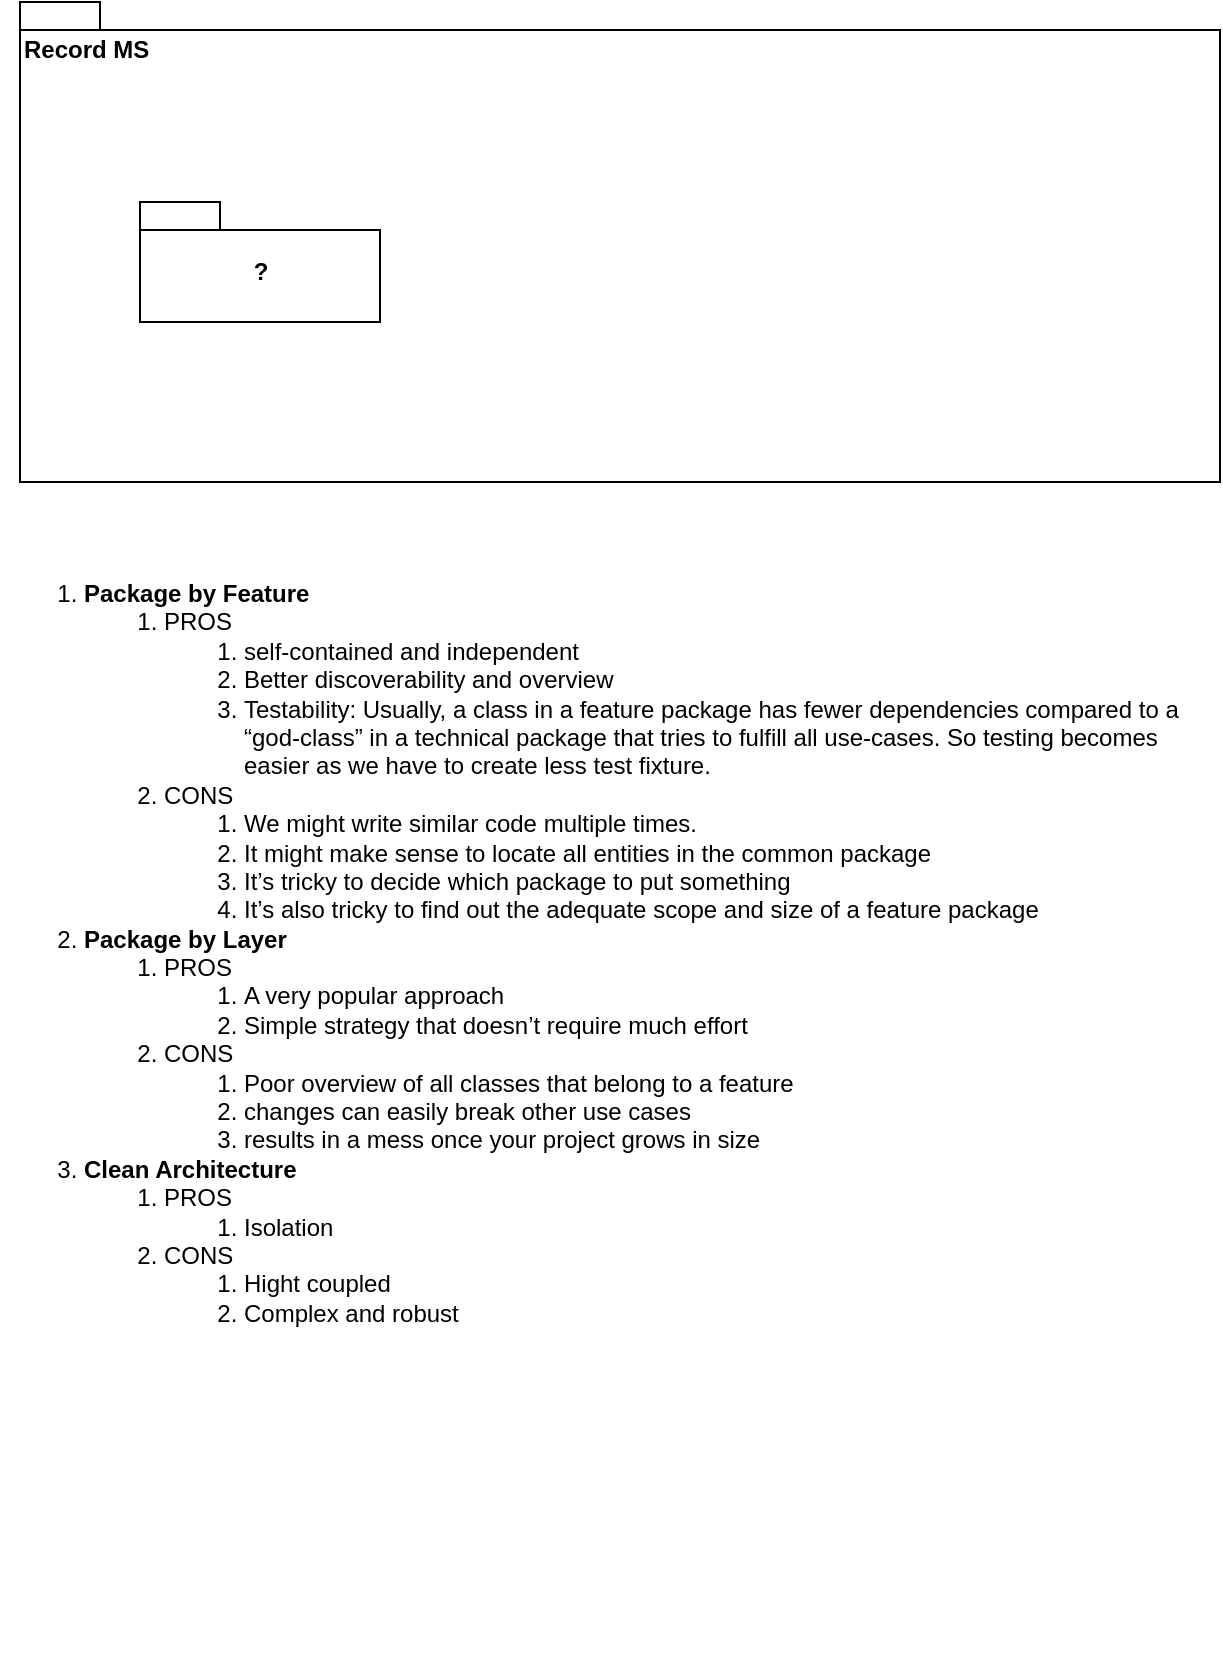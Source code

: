 <mxfile version="21.1.6" type="github">
  <diagram id="dIy_7yolNXo8ApJIttfb" name="Page-1">
    <mxGraphModel dx="1434" dy="769" grid="1" gridSize="10" guides="1" tooltips="1" connect="1" arrows="1" fold="1" page="1" pageScale="1" pageWidth="827" pageHeight="1169" math="0" shadow="0">
      <root>
        <mxCell id="0" />
        <mxCell id="1" parent="0" />
        <mxCell id="wq3zZg_m6Ostuyi_Egyb-2" value="&lt;ol&gt;&lt;li&gt;&lt;b&gt;Package by Feature&lt;/b&gt;&lt;/li&gt;&lt;ol&gt;&lt;li&gt;PROS&lt;/li&gt;&lt;ol&gt;&lt;li&gt;self-contained and independent&lt;br&gt;&lt;/li&gt;&lt;li&gt;Better discoverability and overview&lt;/li&gt;&lt;li&gt;Testability: Usually, a class in a feature package has fewer dependencies compared to a “god-class” in a technical package that tries to fulfill all use-cases. So testing becomes easier as we have to create less test fixture.&lt;br&gt;&lt;/li&gt;&lt;/ol&gt;&lt;li&gt;CONS&lt;/li&gt;&lt;ol&gt;&lt;li&gt;We might write similar code multiple times.&lt;br&gt;&lt;/li&gt;&lt;li&gt;It might make sense to locate all entities in the common package&lt;/li&gt;&lt;li&gt;It’s tricky to decide which package to put something&lt;/li&gt;&lt;li&gt;It’s also tricky to find out the adequate scope and size of a feature package&lt;/li&gt;&lt;/ol&gt;&lt;/ol&gt;&lt;li&gt;&lt;b&gt;Package by Layer &lt;/b&gt;&lt;br&gt;&lt;/li&gt;&lt;ol&gt;&lt;li&gt;PROS&lt;/li&gt;&lt;ol&gt;&lt;li&gt;A very popular approach&lt;/li&gt;&lt;li&gt;Simple strategy that doesn’t require much effort&lt;br&gt;&lt;/li&gt;&lt;/ol&gt;&lt;li&gt;CONS&lt;/li&gt;&lt;ol&gt;&lt;li&gt;Poor overview of all classes that belong to a feature&lt;/li&gt;&lt;li&gt;changes can easily break other use cases&lt;/li&gt;&lt;li&gt;results in a mess once your project grows in size&lt;br&gt;&lt;/li&gt;&lt;/ol&gt;&lt;/ol&gt;&lt;li&gt;&lt;b&gt;Clean Architecture&lt;/b&gt;&lt;/li&gt;&lt;ol&gt;&lt;li&gt;PROS&lt;/li&gt;&lt;ol&gt;&lt;li&gt;Isolation&lt;br&gt;&lt;/li&gt;&lt;/ol&gt;&lt;li&gt;CONS&lt;/li&gt;&lt;ol&gt;&lt;li&gt;Hight coupled&lt;/li&gt;&lt;li&gt;Complex and robust&lt;br&gt;&lt;/li&gt;&lt;/ol&gt;&lt;/ol&gt;&lt;/ol&gt;" style="text;html=1;strokeColor=none;fillColor=none;align=left;verticalAlign=top;whiteSpace=wrap;rounded=0;horizontal=1;" vertex="1" parent="1">
          <mxGeometry x="190" y="320" width="610" height="560" as="geometry" />
        </mxCell>
        <mxCell id="hBNgbqmmqu0wj6LNBko_-8" value="Record MS" style="shape=folder;fontStyle=1;spacingTop=10;tabWidth=40;tabHeight=14;tabPosition=left;html=1;align=left;verticalAlign=top;" parent="1" vertex="1">
          <mxGeometry x="200" y="50" width="600" height="240" as="geometry" />
        </mxCell>
        <mxCell id="hBNgbqmmqu0wj6LNBko_-4" value="?" style="shape=folder;fontStyle=1;spacingTop=10;tabWidth=40;tabHeight=14;tabPosition=left;html=1;" parent="1" vertex="1">
          <mxGeometry x="260" y="150" width="120" height="60" as="geometry" />
        </mxCell>
      </root>
    </mxGraphModel>
  </diagram>
</mxfile>

